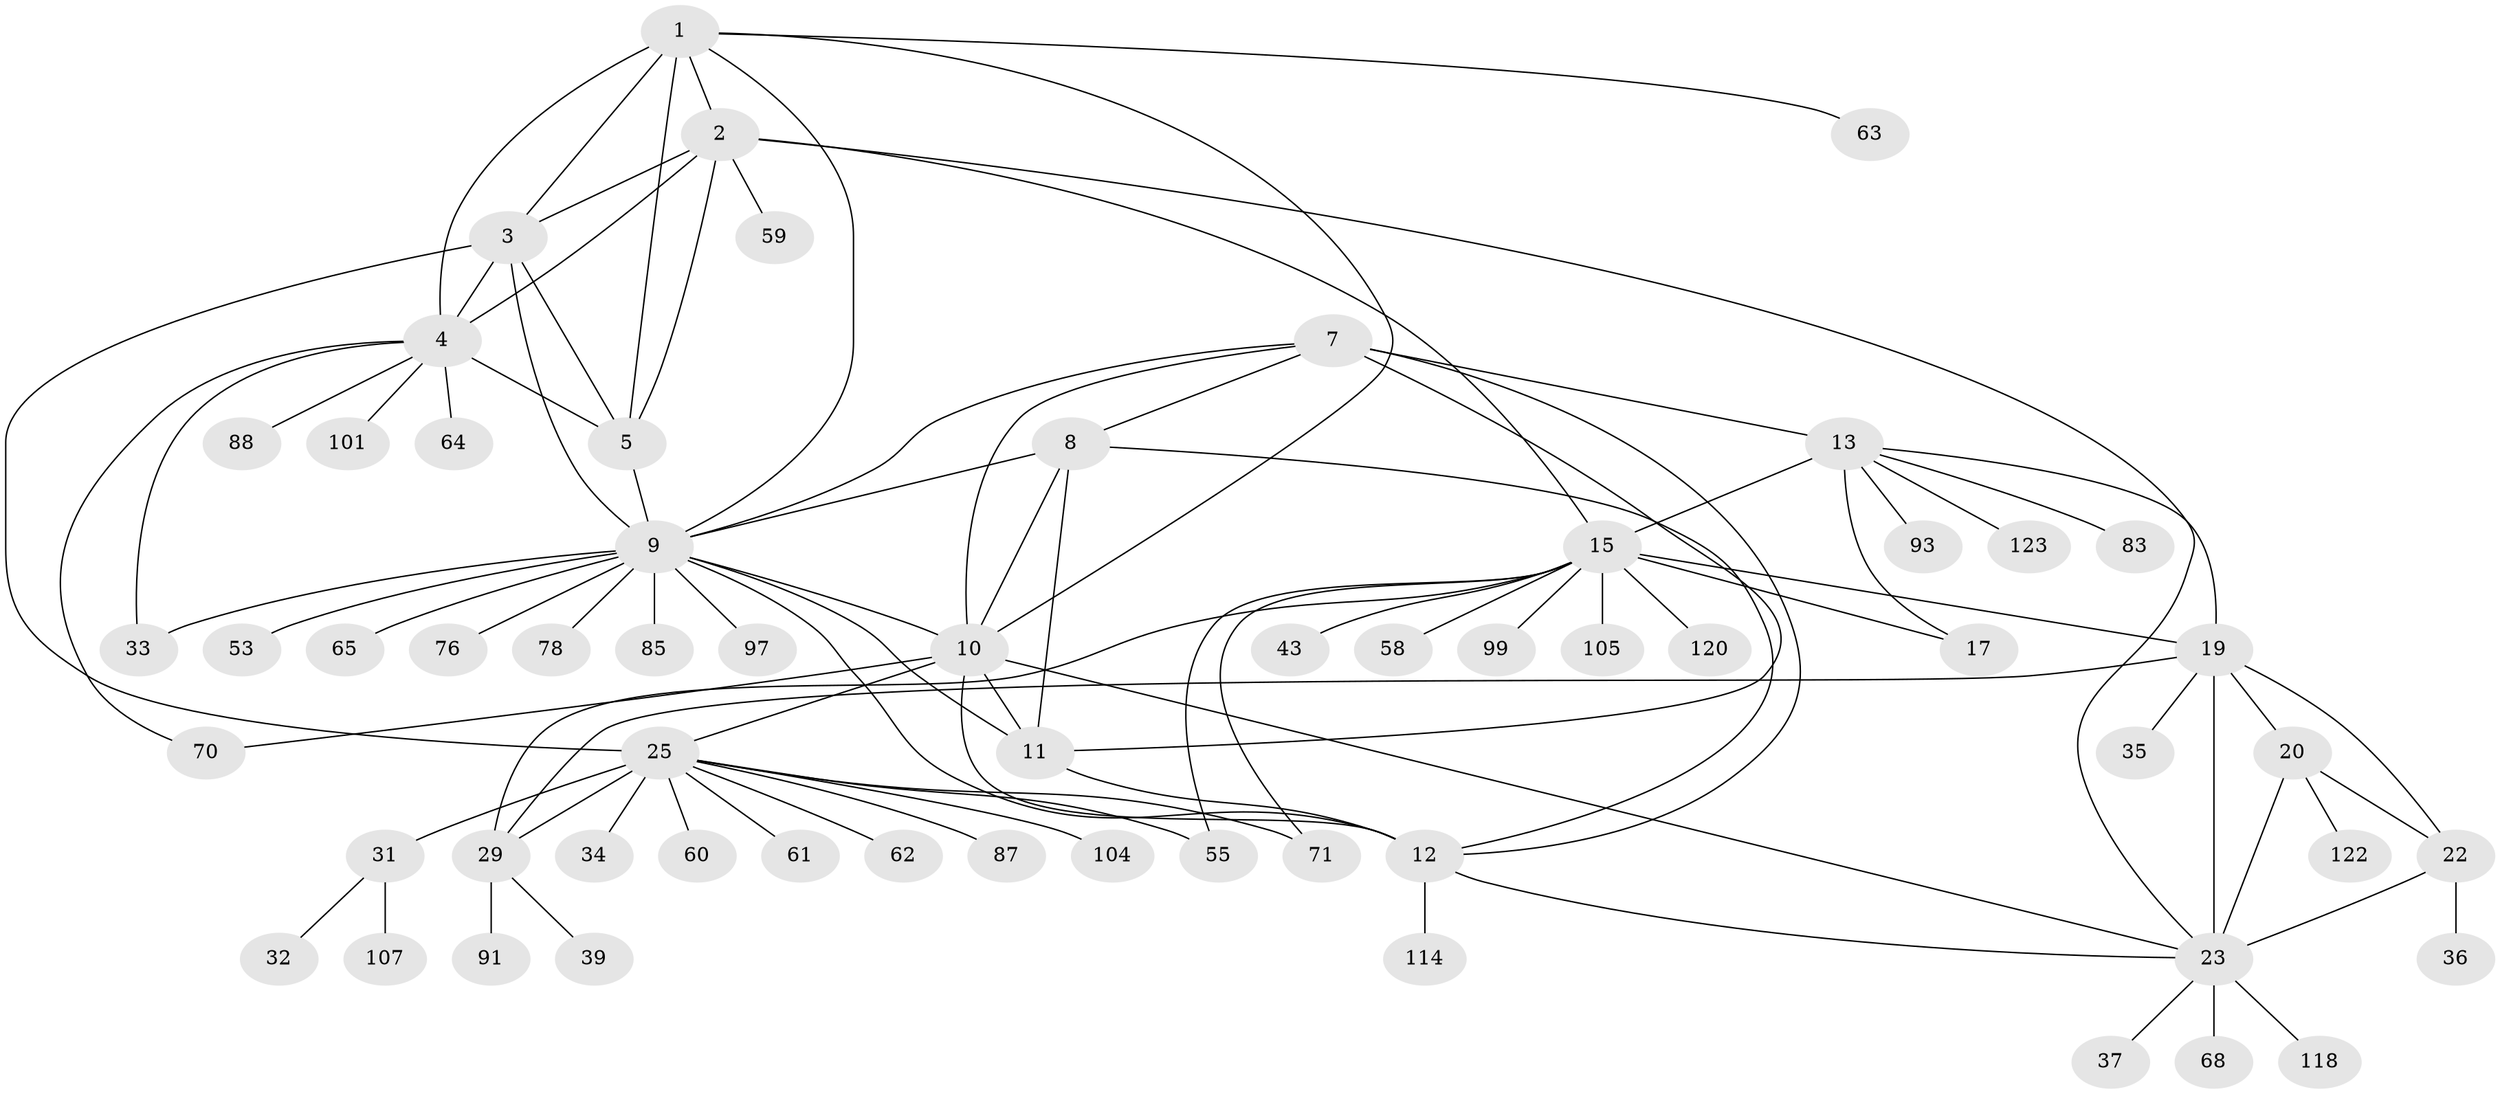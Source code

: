 // original degree distribution, {11: 0.04878048780487805, 8: 0.04878048780487805, 5: 0.024390243902439025, 7: 0.032520325203252036, 9: 0.032520325203252036, 15: 0.008130081300813009, 6: 0.032520325203252036, 12: 0.008130081300813009, 10: 0.008130081300813009, 3: 0.056910569105691054, 1: 0.5934959349593496, 2: 0.10569105691056911}
// Generated by graph-tools (version 1.1) at 2025/15/03/09/25 04:15:55]
// undirected, 61 vertices, 95 edges
graph export_dot {
graph [start="1"]
  node [color=gray90,style=filled];
  1 [super="+75+98+80+94+100"];
  2;
  3 [super="+6"];
  4 [super="+54"];
  5 [super="+77"];
  7 [super="+79+86+40"];
  8 [super="+121+69"];
  9;
  10;
  11;
  12;
  13 [super="+14+73+18"];
  15 [super="+16"];
  17 [super="+42+82+84+50"];
  19 [super="+47+21+106+49+52+66"];
  20;
  22;
  23 [super="+24+102"];
  25 [super="+26+38+45+27"];
  29 [super="+46+30+92+109+56"];
  31;
  32;
  33;
  34;
  35;
  36;
  37 [super="+103+44"];
  39;
  43;
  53;
  55;
  58;
  59;
  60;
  61;
  62;
  63;
  64;
  65;
  68;
  70 [super="+90+72"];
  71 [super="+74+119"];
  76;
  78;
  83;
  85;
  87;
  88;
  91;
  93 [super="+113"];
  97 [super="+111"];
  99;
  101;
  104;
  105;
  107;
  114;
  118;
  120;
  122;
  123;
  1 -- 2;
  1 -- 3 [weight=2];
  1 -- 4;
  1 -- 5;
  1 -- 63;
  1 -- 10;
  1 -- 9;
  2 -- 3 [weight=2];
  2 -- 4;
  2 -- 5;
  2 -- 23;
  2 -- 59;
  2 -- 15;
  3 -- 4 [weight=2];
  3 -- 5 [weight=2];
  3 -- 25;
  3 -- 9;
  4 -- 5;
  4 -- 33;
  4 -- 64;
  4 -- 70;
  4 -- 88;
  4 -- 101;
  5 -- 9;
  7 -- 8;
  7 -- 9;
  7 -- 10;
  7 -- 11;
  7 -- 12;
  7 -- 13;
  8 -- 9;
  8 -- 10;
  8 -- 11;
  8 -- 12;
  9 -- 10;
  9 -- 11;
  9 -- 12;
  9 -- 33;
  9 -- 53;
  9 -- 65;
  9 -- 76;
  9 -- 78;
  9 -- 85;
  9 -- 97;
  10 -- 11;
  10 -- 12;
  10 -- 70;
  10 -- 23;
  10 -- 25;
  11 -- 12;
  12 -- 114;
  12 -- 23;
  13 -- 15 [weight=6];
  13 -- 17 [weight=3];
  13 -- 83;
  13 -- 19;
  13 -- 123;
  13 -- 93;
  15 -- 17 [weight=2];
  15 -- 29;
  15 -- 43;
  15 -- 58;
  15 -- 99;
  15 -- 120;
  15 -- 71;
  15 -- 105;
  15 -- 55;
  15 -- 19;
  19 -- 20 [weight=2];
  19 -- 22 [weight=2];
  19 -- 23 [weight=4];
  19 -- 35;
  19 -- 29;
  20 -- 22;
  20 -- 23 [weight=2];
  20 -- 122;
  22 -- 23 [weight=2];
  22 -- 36;
  23 -- 68;
  23 -- 37;
  23 -- 118;
  25 -- 29 [weight=8];
  25 -- 31;
  25 -- 55;
  25 -- 71;
  25 -- 34;
  25 -- 104;
  25 -- 61;
  25 -- 87;
  25 -- 60;
  25 -- 62;
  29 -- 39;
  29 -- 91;
  31 -- 32;
  31 -- 107;
}
